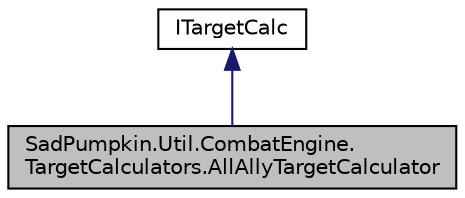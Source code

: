 digraph "SadPumpkin.Util.CombatEngine.TargetCalculators.AllAllyTargetCalculator"
{
 // LATEX_PDF_SIZE
  edge [fontname="Helvetica",fontsize="10",labelfontname="Helvetica",labelfontsize="10"];
  node [fontname="Helvetica",fontsize="10",shape=record];
  Node1 [label="SadPumpkin.Util.CombatEngine.\lTargetCalculators.AllAllyTargetCalculator",height=0.2,width=0.4,color="black", fillcolor="grey75", style="filled", fontcolor="black",tooltip="Targeting logic for all Actors of the same Party."];
  Node2 -> Node1 [dir="back",color="midnightblue",fontsize="10",style="solid",fontname="Helvetica"];
  Node2 [label="ITargetCalc",height=0.2,width=0.4,color="black", fillcolor="white", style="filled",URL="$interface_sad_pumpkin_1_1_util_1_1_combat_engine_1_1_target_calculators_1_1_i_target_calc.html",tooltip="Interface defining a Targeting logic of an Action."];
}
